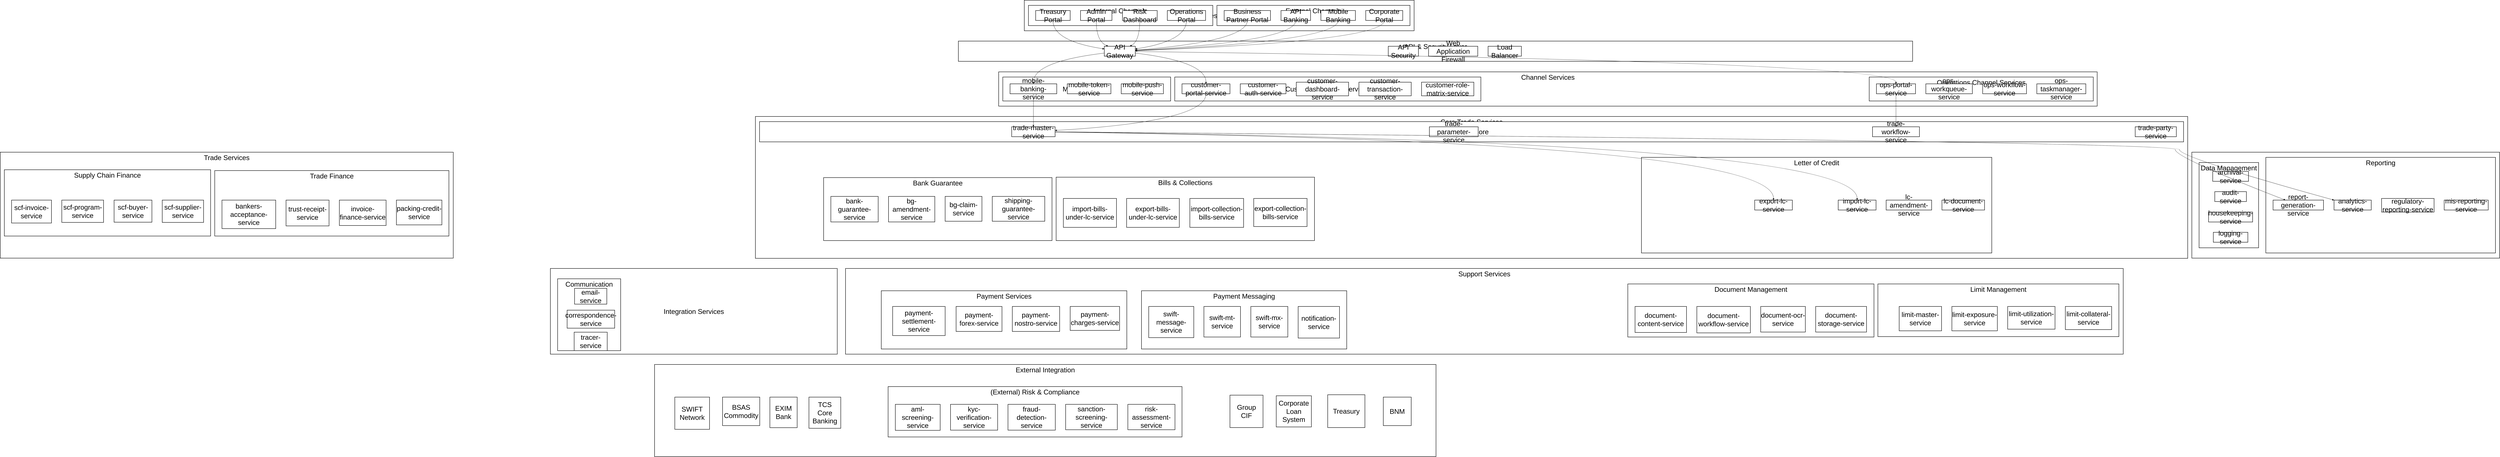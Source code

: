 <mxfile version="24.8.6">
  <diagram name="Page-1" id="Ch82rlO6a8tJsDAHAaDf">
    <mxGraphModel dx="3823" dy="2380" grid="0" gridSize="10" guides="1" tooltips="1" connect="1" arrows="1" fold="1" page="1" pageScale="1" pageWidth="1600" pageHeight="900" math="0" shadow="0">
      <root>
        <mxCell id="0" />
        <mxCell id="1" parent="0" />
        <mxCell id="qGz8__w2eA65XW-UulH--1" value="External Integration" style="whiteSpace=wrap;strokeWidth=2;verticalAlign=top;fontSize=33;" vertex="1" parent="1">
          <mxGeometry x="3186" y="1784" width="3781" height="446" as="geometry" />
        </mxCell>
        <mxCell id="qGz8__w2eA65XW-UulH--2" value="Data Services" style="whiteSpace=wrap;strokeWidth=2;fontSize=33;" vertex="1" parent="1">
          <mxGeometry x="10624" y="756" width="1489" height="513" as="geometry" />
        </mxCell>
        <mxCell id="qGz8__w2eA65XW-UulH--3" value="Data Management" style="whiteSpace=wrap;strokeWidth=2;verticalAlign=top;fontSize=33;" vertex="1" parent="1">
          <mxGeometry x="10659" y="806" width="288" height="413" as="geometry" />
        </mxCell>
        <mxCell id="qGz8__w2eA65XW-UulH--4" value="archival-service" style="whiteSpace=wrap;strokeWidth=2;fontSize=33;" vertex="1" parent="qGz8__w2eA65XW-UulH--3">
          <mxGeometry x="66" y="43" width="173" height="48" as="geometry" />
        </mxCell>
        <mxCell id="qGz8__w2eA65XW-UulH--5" value="audit-service" style="whiteSpace=wrap;strokeWidth=2;fontSize=33;" vertex="1" parent="qGz8__w2eA65XW-UulH--3">
          <mxGeometry x="76" y="141" width="153" height="48" as="geometry" />
        </mxCell>
        <mxCell id="qGz8__w2eA65XW-UulH--6" value="housekeeping-service" style="whiteSpace=wrap;strokeWidth=2;fontSize=33;" vertex="1" parent="qGz8__w2eA65XW-UulH--3">
          <mxGeometry x="46" y="240" width="213" height="48" as="geometry" />
        </mxCell>
        <mxCell id="qGz8__w2eA65XW-UulH--7" value="logging-service" style="whiteSpace=wrap;strokeWidth=2;fontSize=33;" vertex="1" parent="qGz8__w2eA65XW-UulH--3">
          <mxGeometry x="69" y="338" width="167" height="48" as="geometry" />
        </mxCell>
        <mxCell id="qGz8__w2eA65XW-UulH--8" value="Reporting" style="whiteSpace=wrap;strokeWidth=2;verticalAlign=top;fontSize=33;" vertex="1" parent="1">
          <mxGeometry x="10982" y="781" width="1111" height="463" as="geometry" />
        </mxCell>
        <mxCell id="qGz8__w2eA65XW-UulH--9" value="Integration Services" style="whiteSpace=wrap;strokeWidth=2;fontSize=33;" vertex="1" parent="1">
          <mxGeometry x="2682" y="1319" width="1388" height="415" as="geometry" />
        </mxCell>
        <mxCell id="qGz8__w2eA65XW-UulH--16" value="Support Services" style="whiteSpace=wrap;strokeWidth=2;verticalAlign=top;fontSize=33;" vertex="1" parent="1">
          <mxGeometry x="4110" y="1319" width="6182" height="415" as="geometry" />
        </mxCell>
        <mxCell id="qGz8__w2eA65XW-UulH--20" value="Trade Services" style="whiteSpace=wrap;strokeWidth=2;fontSize=33;verticalAlign=top;" vertex="1" parent="1">
          <mxGeometry x="20" y="756" width="2192" height="513" as="geometry" />
        </mxCell>
        <mxCell id="qGz8__w2eA65XW-UulH--23" value="Core Trade Services" style="whiteSpace=wrap;strokeWidth=2;verticalAlign=top;fontSize=33;" vertex="1" parent="1">
          <mxGeometry x="3674" y="583" width="6930" height="687" as="geometry" />
        </mxCell>
        <mxCell id="qGz8__w2eA65XW-UulH--26" value="Letter of Credit" style="whiteSpace=wrap;strokeWidth=2;verticalAlign=top;fontSize=33;" vertex="1" parent="1">
          <mxGeometry x="7961" y="781" width="1695" height="463" as="geometry" />
        </mxCell>
        <mxCell id="qGz8__w2eA65XW-UulH--27" value="Trade Core" style="whiteSpace=wrap;strokeWidth=2;fontSize=33;" vertex="1" parent="1">
          <mxGeometry x="3694" y="608" width="6890" height="98" as="geometry" />
        </mxCell>
        <mxCell id="qGz8__w2eA65XW-UulH--28" value="Channel Services" style="whiteSpace=wrap;strokeWidth=2;verticalAlign=top;fontSize=33;" vertex="1" parent="1">
          <mxGeometry x="4851" y="367" width="5315" height="166" as="geometry" />
        </mxCell>
        <mxCell id="qGz8__w2eA65XW-UulH--29" value="Mobile Services" style="whiteSpace=wrap;strokeWidth=2;fontSize=33;" vertex="1" parent="1">
          <mxGeometry x="4871" y="392" width="812" height="116" as="geometry" />
        </mxCell>
        <mxCell id="qGz8__w2eA65XW-UulH--30" value="Operations Channel Services" style="whiteSpace=wrap;strokeWidth=2;verticalAlign=top;fontSize=33;" vertex="1" parent="1">
          <mxGeometry x="9063" y="392" width="1084" height="116" as="geometry" />
        </mxCell>
        <mxCell id="qGz8__w2eA65XW-UulH--31" value="Customer Channel Services" style="whiteSpace=wrap;strokeWidth=2;fontSize=33;" vertex="1" parent="1">
          <mxGeometry x="5703" y="392" width="1481" height="116" as="geometry" />
        </mxCell>
        <mxCell id="qGz8__w2eA65XW-UulH--32" value="API &amp; Security Layer" style="whiteSpace=wrap;strokeWidth=2;verticalAlign=top;fontSize=33;" vertex="1" parent="1">
          <mxGeometry x="4656" y="218" width="4617" height="98" as="geometry" />
        </mxCell>
        <mxCell id="qGz8__w2eA65XW-UulH--33" value="Access Layer" style="whiteSpace=wrap;strokeWidth=2;fontSize=33;" vertex="1" parent="1">
          <mxGeometry x="4975" y="20" width="1886" height="148" as="geometry" />
        </mxCell>
        <mxCell id="qGz8__w2eA65XW-UulH--34" value="Internal Channels" style="whiteSpace=wrap;strokeWidth=2;verticalAlign=top;fontSize=33;" vertex="1" parent="1">
          <mxGeometry x="4995" y="45" width="892" height="98" as="geometry" />
        </mxCell>
        <mxCell id="qGz8__w2eA65XW-UulH--35" value="External Channels" style="whiteSpace=wrap;strokeWidth=2;verticalAlign=top;fontSize=33;" vertex="1" parent="1">
          <mxGeometry x="5907" y="45" width="934" height="98" as="geometry" />
        </mxCell>
        <mxCell id="qGz8__w2eA65XW-UulH--36" value="Corporate Portal" style="whiteSpace=wrap;strokeWidth=2;fontSize=33;" vertex="1" parent="1">
          <mxGeometry x="6627" y="70" width="179" height="48" as="geometry" />
        </mxCell>
        <mxCell id="qGz8__w2eA65XW-UulH--37" value="Mobile Banking" style="whiteSpace=wrap;strokeWidth=2;fontSize=33;" vertex="1" parent="1">
          <mxGeometry x="6410" y="70" width="167" height="48" as="geometry" />
        </mxCell>
        <mxCell id="qGz8__w2eA65XW-UulH--38" value="API Banking" style="whiteSpace=wrap;strokeWidth=2;fontSize=33;" vertex="1" parent="1">
          <mxGeometry x="6217" y="70" width="143" height="48" as="geometry" />
        </mxCell>
        <mxCell id="qGz8__w2eA65XW-UulH--39" value="Business Partner Portal" style="whiteSpace=wrap;strokeWidth=2;fontSize=33;" vertex="1" parent="1">
          <mxGeometry x="5942" y="70" width="224" height="48" as="geometry" />
        </mxCell>
        <mxCell id="qGz8__w2eA65XW-UulH--40" value="Operations Portal" style="whiteSpace=wrap;strokeWidth=2;fontSize=33;" vertex="1" parent="1">
          <mxGeometry x="5667" y="70" width="185" height="48" as="geometry" />
        </mxCell>
        <mxCell id="qGz8__w2eA65XW-UulH--41" value="Risk Dashboard" style="whiteSpace=wrap;strokeWidth=2;fontSize=33;" vertex="1" parent="1">
          <mxGeometry x="5450" y="70" width="168" height="48" as="geometry" />
        </mxCell>
        <mxCell id="qGz8__w2eA65XW-UulH--42" value="Admin Portal" style="whiteSpace=wrap;strokeWidth=2;fontSize=33;" vertex="1" parent="1">
          <mxGeometry x="5247" y="70" width="152" height="48" as="geometry" />
        </mxCell>
        <mxCell id="qGz8__w2eA65XW-UulH--43" value="Treasury Portal" style="whiteSpace=wrap;strokeWidth=2;fontSize=33;" vertex="1" parent="1">
          <mxGeometry x="5030" y="70" width="167" height="48" as="geometry" />
        </mxCell>
        <mxCell id="qGz8__w2eA65XW-UulH--44" value="API Gateway" style="whiteSpace=wrap;strokeWidth=2;fontSize=33;" vertex="1" parent="1">
          <mxGeometry x="5362" y="243" width="150" height="48" as="geometry" />
        </mxCell>
        <mxCell id="qGz8__w2eA65XW-UulH--45" value="API Security" style="whiteSpace=wrap;strokeWidth=2;fontSize=33;" vertex="1" parent="1">
          <mxGeometry x="6736" y="243" width="146" height="48" as="geometry" />
        </mxCell>
        <mxCell id="qGz8__w2eA65XW-UulH--46" value="Web Application Firewall" style="whiteSpace=wrap;strokeWidth=2;fontSize=33;" vertex="1" parent="1">
          <mxGeometry x="6931" y="243" width="238" height="48" as="geometry" />
        </mxCell>
        <mxCell id="qGz8__w2eA65XW-UulH--47" value="Load Balancer" style="whiteSpace=wrap;strokeWidth=2;fontSize=33;" vertex="1" parent="1">
          <mxGeometry x="7219" y="243" width="161" height="48" as="geometry" />
        </mxCell>
        <mxCell id="qGz8__w2eA65XW-UulH--48" value="customer-portal-service" style="whiteSpace=wrap;strokeWidth=2;fontSize=33;" vertex="1" parent="1">
          <mxGeometry x="5738" y="425" width="232" height="48" as="geometry" />
        </mxCell>
        <mxCell id="qGz8__w2eA65XW-UulH--49" value="customer-auth-service" style="whiteSpace=wrap;strokeWidth=2;fontSize=33;" vertex="1" parent="1">
          <mxGeometry x="6020" y="425" width="221" height="48" as="geometry" />
        </mxCell>
        <mxCell id="qGz8__w2eA65XW-UulH--50" value="customer-dashboard-service" style="whiteSpace=wrap;strokeWidth=2;fontSize=33;" vertex="1" parent="1">
          <mxGeometry x="6291" y="417" width="253" height="66" as="geometry" />
        </mxCell>
        <mxCell id="qGz8__w2eA65XW-UulH--51" value="customer-transaction-service" style="whiteSpace=wrap;strokeWidth=2;fontSize=33;" vertex="1" parent="1">
          <mxGeometry x="6594" y="417" width="253" height="66" as="geometry" />
        </mxCell>
        <mxCell id="qGz8__w2eA65XW-UulH--52" value="customer-role-matrix-service" style="whiteSpace=wrap;strokeWidth=2;fontSize=33;" vertex="1" parent="1">
          <mxGeometry x="6897" y="417" width="253" height="66" as="geometry" />
        </mxCell>
        <mxCell id="qGz8__w2eA65XW-UulH--53" value="ops-portal-service" style="whiteSpace=wrap;strokeWidth=2;fontSize=33;" vertex="1" parent="1">
          <mxGeometry x="9098" y="425" width="189" height="48" as="geometry" />
        </mxCell>
        <mxCell id="qGz8__w2eA65XW-UulH--54" value="ops-workqueue-service" style="whiteSpace=wrap;strokeWidth=2;fontSize=33;" vertex="1" parent="1">
          <mxGeometry x="9337" y="425" width="225" height="48" as="geometry" />
        </mxCell>
        <mxCell id="qGz8__w2eA65XW-UulH--55" value="ops-workflow-service" style="whiteSpace=wrap;strokeWidth=2;fontSize=33;" vertex="1" parent="1">
          <mxGeometry x="9612" y="425" width="212" height="48" as="geometry" />
        </mxCell>
        <mxCell id="qGz8__w2eA65XW-UulH--56" value="ops-taskmanager-service" style="whiteSpace=wrap;strokeWidth=2;fontSize=33;" vertex="1" parent="1">
          <mxGeometry x="9874" y="425" width="237" height="48" as="geometry" />
        </mxCell>
        <mxCell id="qGz8__w2eA65XW-UulH--57" value="mobile-banking-service" style="whiteSpace=wrap;strokeWidth=2;fontSize=33;" vertex="1" parent="1">
          <mxGeometry x="4906" y="425" width="226" height="48" as="geometry" />
        </mxCell>
        <mxCell id="qGz8__w2eA65XW-UulH--58" value="mobile-token-service" style="whiteSpace=wrap;strokeWidth=2;fontSize=33;" vertex="1" parent="1">
          <mxGeometry x="5183" y="425" width="211" height="48" as="geometry" />
        </mxCell>
        <mxCell id="qGz8__w2eA65XW-UulH--59" value="mobile-push-service" style="whiteSpace=wrap;strokeWidth=2;fontSize=33;" vertex="1" parent="1">
          <mxGeometry x="5444" y="425" width="204" height="48" as="geometry" />
        </mxCell>
        <mxCell id="qGz8__w2eA65XW-UulH--60" value="trade-master-service" style="whiteSpace=wrap;strokeWidth=2;fontSize=33;" vertex="1" parent="1">
          <mxGeometry x="4914" y="633" width="210" height="48" as="geometry" />
        </mxCell>
        <mxCell id="qGz8__w2eA65XW-UulH--61" value="trade-parameter-service" style="whiteSpace=wrap;strokeWidth=2;fontSize=33;" vertex="1" parent="1">
          <mxGeometry x="6935" y="633" width="236" height="48" as="geometry" />
        </mxCell>
        <mxCell id="qGz8__w2eA65XW-UulH--62" value="trade-workflow-service" style="whiteSpace=wrap;strokeWidth=2;fontSize=33;" vertex="1" parent="1">
          <mxGeometry x="9079" y="633" width="227" height="48" as="geometry" />
        </mxCell>
        <mxCell id="qGz8__w2eA65XW-UulH--63" value="trade-party-service" style="whiteSpace=wrap;strokeWidth=2;fontSize=33;" vertex="1" parent="1">
          <mxGeometry x="10350" y="633" width="199" height="48" as="geometry" />
        </mxCell>
        <mxCell id="qGz8__w2eA65XW-UulH--64" value="import-lc-service" style="whiteSpace=wrap;strokeWidth=2;fontSize=33;" vertex="1" parent="1">
          <mxGeometry x="8913" y="988" width="183" height="48" as="geometry" />
        </mxCell>
        <mxCell id="qGz8__w2eA65XW-UulH--65" value="export-lc-service" style="whiteSpace=wrap;strokeWidth=2;fontSize=33;" vertex="1" parent="1">
          <mxGeometry x="8509" y="988" width="182" height="48" as="geometry" />
        </mxCell>
        <mxCell id="qGz8__w2eA65XW-UulH--66" value="lc-amendment-service" style="whiteSpace=wrap;strokeWidth=2;fontSize=33;" vertex="1" parent="1">
          <mxGeometry x="9145" y="988" width="220" height="48" as="geometry" />
        </mxCell>
        <mxCell id="qGz8__w2eA65XW-UulH--67" value="lc-document-service" style="whiteSpace=wrap;strokeWidth=2;fontSize=33;" vertex="1" parent="1">
          <mxGeometry x="9415" y="988" width="206" height="48" as="geometry" />
        </mxCell>
        <mxCell id="qGz8__w2eA65XW-UulH--105" value="report-generation-service" style="whiteSpace=wrap;strokeWidth=2;fontSize=33;" vertex="1" parent="1">
          <mxGeometry x="11017" y="988" width="244" height="48" as="geometry" />
        </mxCell>
        <mxCell id="qGz8__w2eA65XW-UulH--106" value="analytics-service" style="whiteSpace=wrap;strokeWidth=2;fontSize=33;" vertex="1" parent="1">
          <mxGeometry x="11312" y="988" width="180" height="48" as="geometry" />
        </mxCell>
        <mxCell id="qGz8__w2eA65XW-UulH--107" value="regulatory-reporting-service" style="whiteSpace=wrap;strokeWidth=2;fontSize=33;" vertex="1" parent="1">
          <mxGeometry x="11542" y="980" width="254" height="66" as="geometry" />
        </mxCell>
        <mxCell id="qGz8__w2eA65XW-UulH--108" value="mis-reporting-service" style="whiteSpace=wrap;strokeWidth=2;fontSize=33;" vertex="1" parent="1">
          <mxGeometry x="11845" y="988" width="213" height="48" as="geometry" />
        </mxCell>
        <mxCell id="qGz8__w2eA65XW-UulH--109" value="SWIFT Network" style="whiteSpace=wrap;strokeWidth=2;fontSize=33;" vertex="1" parent="1">
          <mxGeometry x="3284" y="1942" width="168" height="156" as="geometry" />
        </mxCell>
        <mxCell id="qGz8__w2eA65XW-UulH--110" value="BSAS Commodity" style="whiteSpace=wrap;strokeWidth=2;fontSize=33;" vertex="1" parent="1">
          <mxGeometry x="3515" y="1942" width="180" height="138" as="geometry" />
        </mxCell>
        <mxCell id="qGz8__w2eA65XW-UulH--111" value="EXIM Bank" style="whiteSpace=wrap;strokeWidth=2;fontSize=33;" vertex="1" parent="1">
          <mxGeometry x="3744" y="1942" width="132" height="148" as="geometry" />
        </mxCell>
        <mxCell id="qGz8__w2eA65XW-UulH--112" value="TCS&#xa;Core Banking" style="whiteSpace=wrap;strokeWidth=2;fontSize=33;" vertex="1" parent="1">
          <mxGeometry x="3933" y="1942" width="154" height="151" as="geometry" />
        </mxCell>
        <mxCell id="qGz8__w2eA65XW-UulH--113" value="Group&#xa;CIF" style="whiteSpace=wrap;strokeWidth=2;fontSize=33;" vertex="1" parent="1">
          <mxGeometry x="5970" y="1932.5" width="160" height="157" as="geometry" />
        </mxCell>
        <mxCell id="qGz8__w2eA65XW-UulH--114" value="Treasury" style="whiteSpace=wrap;strokeWidth=2;fontSize=33;" vertex="1" parent="1">
          <mxGeometry x="6443" y="1930.5" width="180" height="159" as="geometry" />
        </mxCell>
        <mxCell id="qGz8__w2eA65XW-UulH--115" value="Corporate Loan&#xa;System" style="whiteSpace=wrap;strokeWidth=2;fontSize=33;" vertex="1" parent="1">
          <mxGeometry x="6194" y="1935.5" width="170" height="151" as="geometry" />
        </mxCell>
        <mxCell id="qGz8__w2eA65XW-UulH--116" value="BNM" style="whiteSpace=wrap;strokeWidth=2;fontSize=33;" vertex="1" parent="1">
          <mxGeometry x="6712" y="1942" width="135" height="138" as="geometry" />
        </mxCell>
        <mxCell id="qGz8__w2eA65XW-UulH--117" value="" style="curved=1;startArrow=none;endArrow=block;exitX=0.5;exitY=1.01;entryX=1;entryY=0.45;rounded=0;fontSize=33;" edge="1" parent="1" source="qGz8__w2eA65XW-UulH--36" target="qGz8__w2eA65XW-UulH--44">
          <mxGeometry relative="1" as="geometry">
            <Array as="points">
              <mxPoint x="6716" y="218" />
            </Array>
          </mxGeometry>
        </mxCell>
        <mxCell id="qGz8__w2eA65XW-UulH--118" value="" style="curved=1;startArrow=none;endArrow=block;exitX=0.5;exitY=1.01;entryX=1;entryY=0.44;rounded=0;fontSize=33;" edge="1" parent="1" source="qGz8__w2eA65XW-UulH--37" target="qGz8__w2eA65XW-UulH--44">
          <mxGeometry relative="1" as="geometry">
            <Array as="points">
              <mxPoint x="6493" y="218" />
            </Array>
          </mxGeometry>
        </mxCell>
        <mxCell id="qGz8__w2eA65XW-UulH--119" value="" style="curved=1;startArrow=none;endArrow=block;exitX=0.5;exitY=1.01;entryX=1;entryY=0.42;rounded=0;fontSize=33;" edge="1" parent="1" source="qGz8__w2eA65XW-UulH--38" target="qGz8__w2eA65XW-UulH--44">
          <mxGeometry relative="1" as="geometry">
            <Array as="points">
              <mxPoint x="6288" y="218" />
            </Array>
          </mxGeometry>
        </mxCell>
        <mxCell id="qGz8__w2eA65XW-UulH--120" value="" style="curved=1;startArrow=none;endArrow=block;exitX=0.5;exitY=1.01;entryX=1;entryY=0.39;rounded=0;fontSize=33;" edge="1" parent="1" source="qGz8__w2eA65XW-UulH--39" target="qGz8__w2eA65XW-UulH--44">
          <mxGeometry relative="1" as="geometry">
            <Array as="points">
              <mxPoint x="6054" y="218" />
            </Array>
          </mxGeometry>
        </mxCell>
        <mxCell id="qGz8__w2eA65XW-UulH--121" value="" style="curved=1;startArrow=none;endArrow=block;exitX=0.5;exitY=1.01;entryX=1;entryY=0.27;rounded=0;fontSize=33;" edge="1" parent="1" source="qGz8__w2eA65XW-UulH--40" target="qGz8__w2eA65XW-UulH--44">
          <mxGeometry relative="1" as="geometry">
            <Array as="points">
              <mxPoint x="5760" y="218" />
            </Array>
          </mxGeometry>
        </mxCell>
        <mxCell id="qGz8__w2eA65XW-UulH--122" value="" style="curved=1;startArrow=none;endArrow=block;exitX=0.5;exitY=1.01;entryX=0.82;entryY=0.01;rounded=0;fontSize=33;" edge="1" parent="1" source="qGz8__w2eA65XW-UulH--41" target="qGz8__w2eA65XW-UulH--44">
          <mxGeometry relative="1" as="geometry">
            <Array as="points">
              <mxPoint x="5533" y="218" />
            </Array>
          </mxGeometry>
        </mxCell>
        <mxCell id="qGz8__w2eA65XW-UulH--123" value="" style="curved=1;startArrow=none;endArrow=block;exitX=0.5;exitY=1.01;entryX=0.13;entryY=0.01;rounded=0;fontSize=33;" edge="1" parent="1" source="qGz8__w2eA65XW-UulH--42" target="qGz8__w2eA65XW-UulH--44">
          <mxGeometry relative="1" as="geometry">
            <Array as="points">
              <mxPoint x="5323" y="218" />
            </Array>
          </mxGeometry>
        </mxCell>
        <mxCell id="qGz8__w2eA65XW-UulH--124" value="" style="curved=1;startArrow=none;endArrow=block;exitX=0.5;exitY=1.01;entryX=0;entryY=0.27;rounded=0;fontSize=33;" edge="1" parent="1" source="qGz8__w2eA65XW-UulH--43" target="qGz8__w2eA65XW-UulH--44">
          <mxGeometry relative="1" as="geometry">
            <Array as="points">
              <mxPoint x="5114" y="218" />
            </Array>
          </mxGeometry>
        </mxCell>
        <mxCell id="qGz8__w2eA65XW-UulH--125" value="" style="curved=1;startArrow=none;endArrow=block;exitX=1;exitY=0.69;entryX=0.5;entryY=0.01;rounded=0;fontSize=33;" edge="1" parent="1" source="qGz8__w2eA65XW-UulH--44" target="qGz8__w2eA65XW-UulH--48">
          <mxGeometry relative="1" as="geometry">
            <Array as="points">
              <mxPoint x="5854" y="317" />
            </Array>
          </mxGeometry>
        </mxCell>
        <mxCell id="qGz8__w2eA65XW-UulH--126" value="" style="curved=1;startArrow=none;endArrow=block;exitX=1;exitY=0.53;entryX=0.5;entryY=0.01;rounded=0;fontSize=33;" edge="1" parent="1" source="qGz8__w2eA65XW-UulH--44" target="qGz8__w2eA65XW-UulH--53">
          <mxGeometry relative="1" as="geometry">
            <Array as="points">
              <mxPoint x="9192" y="317" />
            </Array>
          </mxGeometry>
        </mxCell>
        <mxCell id="qGz8__w2eA65XW-UulH--127" value="" style="curved=1;startArrow=none;endArrow=block;exitX=0;exitY=0.69;entryX=0.5;entryY=0.01;rounded=0;fontSize=33;" edge="1" parent="1" source="qGz8__w2eA65XW-UulH--44" target="qGz8__w2eA65XW-UulH--57">
          <mxGeometry relative="1" as="geometry">
            <Array as="points">
              <mxPoint x="5019" y="317" />
            </Array>
          </mxGeometry>
        </mxCell>
        <mxCell id="qGz8__w2eA65XW-UulH--128" value="" style="curved=1;startArrow=none;endArrow=block;exitX=0.5;exitY=1.02;entryX=1;entryY=0.37;rounded=0;fontSize=33;" edge="1" parent="1" source="qGz8__w2eA65XW-UulH--48" target="qGz8__w2eA65XW-UulH--60">
          <mxGeometry relative="1" as="geometry">
            <Array as="points">
              <mxPoint x="5854" y="608" />
            </Array>
          </mxGeometry>
        </mxCell>
        <mxCell id="qGz8__w2eA65XW-UulH--129" value="" style="curved=1;startArrow=none;endArrow=block;exitX=0.5;exitY=1.02;entryX=0.5;entryY=-0.01;rounded=0;fontSize=33;" edge="1" parent="1" source="qGz8__w2eA65XW-UulH--53" target="qGz8__w2eA65XW-UulH--62">
          <mxGeometry relative="1" as="geometry">
            <Array as="points" />
          </mxGeometry>
        </mxCell>
        <mxCell id="qGz8__w2eA65XW-UulH--130" value="" style="curved=1;startArrow=none;endArrow=block;exitX=0.5;exitY=1.02;entryX=0.5;entryY=-0.01;rounded=0;fontSize=33;" edge="1" parent="1" source="qGz8__w2eA65XW-UulH--57" target="qGz8__w2eA65XW-UulH--60">
          <mxGeometry relative="1" as="geometry">
            <Array as="points" />
          </mxGeometry>
        </mxCell>
        <mxCell id="qGz8__w2eA65XW-UulH--131" value="" style="curved=1;startArrow=none;endArrow=block;exitX=1;exitY=0.52;entryX=0.5;entryY=0.01;rounded=0;fontSize=33;" edge="1" parent="1" source="qGz8__w2eA65XW-UulH--60" target="qGz8__w2eA65XW-UulH--64">
          <mxGeometry relative="1" as="geometry">
            <Array as="points">
              <mxPoint x="9004" y="706" />
            </Array>
          </mxGeometry>
        </mxCell>
        <mxCell id="qGz8__w2eA65XW-UulH--132" value="" style="curved=1;startArrow=none;endArrow=block;exitX=1;exitY=0.53;entryX=0.5;entryY=0.01;rounded=0;fontSize=33;" edge="1" parent="1" source="qGz8__w2eA65XW-UulH--60" target="qGz8__w2eA65XW-UulH--65">
          <mxGeometry relative="1" as="geometry">
            <Array as="points">
              <mxPoint x="8600" y="706" />
            </Array>
          </mxGeometry>
        </mxCell>
        <mxCell id="qGz8__w2eA65XW-UulH--163" value="" style="curved=1;startArrow=none;endArrow=block;exitX=1;exitY=0.51;entryX=0.25;entryY=0.01;rounded=0;fontSize=33;" edge="1" parent="1" source="qGz8__w2eA65XW-UulH--60" target="qGz8__w2eA65XW-UulH--105">
          <mxGeometry relative="1" as="geometry">
            <Array as="points">
              <mxPoint x="10544" y="706" />
              <mxPoint x="10544" y="781" />
            </Array>
          </mxGeometry>
        </mxCell>
        <mxCell id="qGz8__w2eA65XW-UulH--164" value="" style="curved=1;startArrow=none;endArrow=block;exitX=1;exitY=0.51;entryX=0.01;entryY=0.01;rounded=0;fontSize=33;" edge="1" parent="1" source="qGz8__w2eA65XW-UulH--60" target="qGz8__w2eA65XW-UulH--106">
          <mxGeometry relative="1" as="geometry">
            <Array as="points">
              <mxPoint x="10564" y="706" />
              <mxPoint x="10564" y="781" />
            </Array>
          </mxGeometry>
        </mxCell>
        <mxCell id="qGz8__w2eA65XW-UulH--166" value="" style="group" vertex="1" connectable="0" parent="1">
          <mxGeometry x="40" y="841" width="998" height="321" as="geometry" />
        </mxCell>
        <mxCell id="qGz8__w2eA65XW-UulH--21" value="Supply Chain Finance" style="whiteSpace=wrap;strokeWidth=2;verticalAlign=top;fontSize=33;" vertex="1" parent="qGz8__w2eA65XW-UulH--166">
          <mxGeometry width="998" height="321" as="geometry" />
        </mxCell>
        <mxCell id="qGz8__w2eA65XW-UulH--80" value="scf-program-service" style="whiteSpace=wrap;strokeWidth=2;fontSize=33;" vertex="1" parent="qGz8__w2eA65XW-UulH--166">
          <mxGeometry x="278" y="147" width="202" height="108" as="geometry" />
        </mxCell>
        <mxCell id="qGz8__w2eA65XW-UulH--81" value="scf-invoice-service" style="whiteSpace=wrap;strokeWidth=2;fontSize=33;" vertex="1" parent="qGz8__w2eA65XW-UulH--166">
          <mxGeometry x="35" y="147" width="193" height="111" as="geometry" />
        </mxCell>
        <mxCell id="qGz8__w2eA65XW-UulH--82" value="scf-buyer-service" style="whiteSpace=wrap;strokeWidth=2;fontSize=33;" vertex="1" parent="qGz8__w2eA65XW-UulH--166">
          <mxGeometry x="531" y="147" width="183" height="107" as="geometry" />
        </mxCell>
        <mxCell id="qGz8__w2eA65XW-UulH--83" value="scf-supplier-service" style="whiteSpace=wrap;strokeWidth=2;fontSize=33;" vertex="1" parent="qGz8__w2eA65XW-UulH--166">
          <mxGeometry x="764" y="147" width="200" height="108" as="geometry" />
        </mxCell>
        <mxCell id="qGz8__w2eA65XW-UulH--167" value="" style="group" vertex="1" connectable="0" parent="1">
          <mxGeometry x="1058" y="845" width="1133" height="317" as="geometry" />
        </mxCell>
        <mxCell id="qGz8__w2eA65XW-UulH--22" value="Trade Finance" style="whiteSpace=wrap;strokeWidth=2;verticalAlign=top;fontSize=33;" vertex="1" parent="qGz8__w2eA65XW-UulH--167">
          <mxGeometry width="1133" height="317" as="geometry" />
        </mxCell>
        <mxCell id="qGz8__w2eA65XW-UulH--76" value="trust-receipt-service" style="whiteSpace=wrap;strokeWidth=2;fontSize=33;" vertex="1" parent="qGz8__w2eA65XW-UulH--167">
          <mxGeometry x="345" y="143" width="208" height="125" as="geometry" />
        </mxCell>
        <mxCell id="qGz8__w2eA65XW-UulH--77" value="bankers-acceptance-service" style="whiteSpace=wrap;strokeWidth=2;fontSize=33;" vertex="1" parent="qGz8__w2eA65XW-UulH--167">
          <mxGeometry x="35" y="143" width="260" height="138" as="geometry" />
        </mxCell>
        <mxCell id="qGz8__w2eA65XW-UulH--78" value="invoice-finance-service" style="whiteSpace=wrap;strokeWidth=2;fontSize=33;" vertex="1" parent="qGz8__w2eA65XW-UulH--167">
          <mxGeometry x="603" y="143" width="226" height="123" as="geometry" />
        </mxCell>
        <mxCell id="qGz8__w2eA65XW-UulH--79" value="packing-credit-service" style="whiteSpace=wrap;strokeWidth=2;fontSize=33;" vertex="1" parent="qGz8__w2eA65XW-UulH--167">
          <mxGeometry x="879" y="143" width="220" height="120" as="geometry" />
        </mxCell>
        <mxCell id="qGz8__w2eA65XW-UulH--168" value="" style="group" vertex="1" connectable="0" parent="1">
          <mxGeometry x="4316" y="1689" width="1422" height="513" as="geometry" />
        </mxCell>
        <mxCell id="qGz8__w2eA65XW-UulH--15" value="(External) Risk &amp; Compliance" style="whiteSpace=wrap;strokeWidth=2;verticalAlign=top;fontSize=33;" vertex="1" parent="qGz8__w2eA65XW-UulH--168">
          <mxGeometry y="202" width="1422" height="244" as="geometry" />
        </mxCell>
        <mxCell id="qGz8__w2eA65XW-UulH--96" value="aml-screening-service" style="whiteSpace=wrap;strokeWidth=2;fontSize=33;" vertex="1" parent="qGz8__w2eA65XW-UulH--168">
          <mxGeometry x="35" y="288" width="217" height="126" as="geometry" />
        </mxCell>
        <mxCell id="qGz8__w2eA65XW-UulH--97" value="kyc-verification-service" style="whiteSpace=wrap;strokeWidth=2;fontSize=33;" vertex="1" parent="qGz8__w2eA65XW-UulH--168">
          <mxGeometry x="302" y="288" width="228" height="125" as="geometry" />
        </mxCell>
        <mxCell id="qGz8__w2eA65XW-UulH--98" value="fraud-detection-service" style="whiteSpace=wrap;strokeWidth=2;fontSize=33;" vertex="1" parent="qGz8__w2eA65XW-UulH--168">
          <mxGeometry x="580" y="288" width="229" height="125" as="geometry" />
        </mxCell>
        <mxCell id="qGz8__w2eA65XW-UulH--99" value="sanction-screening-service" style="whiteSpace=wrap;strokeWidth=2;fontSize=33;" vertex="1" parent="qGz8__w2eA65XW-UulH--168">
          <mxGeometry x="859" y="288" width="250" height="123" as="geometry" />
        </mxCell>
        <mxCell id="qGz8__w2eA65XW-UulH--100" value="risk-assessment-service" style="whiteSpace=wrap;strokeWidth=2;fontSize=33;" vertex="1" parent="qGz8__w2eA65XW-UulH--168">
          <mxGeometry x="1160" y="288" width="228" height="123" as="geometry" />
        </mxCell>
        <mxCell id="qGz8__w2eA65XW-UulH--169" value="" style="group" vertex="1" connectable="0" parent="1">
          <mxGeometry x="5542" y="1427" width="993" height="282" as="geometry" />
        </mxCell>
        <mxCell id="qGz8__w2eA65XW-UulH--14" value="Payment Messaging" style="whiteSpace=wrap;strokeWidth=2;verticalAlign=top;fontSize=33;" vertex="1" parent="qGz8__w2eA65XW-UulH--169">
          <mxGeometry width="993" height="282" as="geometry" />
        </mxCell>
        <mxCell id="qGz8__w2eA65XW-UulH--101" value="swift-message-service" style="whiteSpace=wrap;strokeWidth=2;fontSize=33;" vertex="1" parent="qGz8__w2eA65XW-UulH--169">
          <mxGeometry x="35" y="76" width="218" height="151" as="geometry" />
        </mxCell>
        <mxCell id="qGz8__w2eA65XW-UulH--102" value="swift-mt-service" style="whiteSpace=wrap;strokeWidth=2;fontSize=33;" vertex="1" parent="qGz8__w2eA65XW-UulH--169">
          <mxGeometry x="302" y="76" width="177" height="148" as="geometry" />
        </mxCell>
        <mxCell id="qGz8__w2eA65XW-UulH--103" value="swift-mx-service" style="whiteSpace=wrap;strokeWidth=2;fontSize=33;" vertex="1" parent="qGz8__w2eA65XW-UulH--169">
          <mxGeometry x="529" y="76" width="179" height="148" as="geometry" />
        </mxCell>
        <mxCell id="qGz8__w2eA65XW-UulH--104" value="notification-service" style="whiteSpace=wrap;strokeWidth=2;fontSize=33;" vertex="1" parent="qGz8__w2eA65XW-UulH--169">
          <mxGeometry x="758" y="76" width="200" height="153" as="geometry" />
        </mxCell>
        <mxCell id="qGz8__w2eA65XW-UulH--170" value="" style="group" vertex="1" connectable="0" parent="1">
          <mxGeometry x="4283" y="1427" width="1188" height="282" as="geometry" />
        </mxCell>
        <mxCell id="qGz8__w2eA65XW-UulH--17" value="Payment Services" style="whiteSpace=wrap;strokeWidth=2;verticalAlign=top;fontSize=33;" vertex="1" parent="qGz8__w2eA65XW-UulH--170">
          <mxGeometry width="1188" height="282" as="geometry" />
        </mxCell>
        <mxCell id="qGz8__w2eA65XW-UulH--92" value="payment-settlement-service" style="whiteSpace=wrap;strokeWidth=2;fontSize=33;" vertex="1" parent="qGz8__w2eA65XW-UulH--170">
          <mxGeometry x="55" y="76" width="254" height="141" as="geometry" />
        </mxCell>
        <mxCell id="qGz8__w2eA65XW-UulH--93" value="payment-forex-service" style="whiteSpace=wrap;strokeWidth=2;fontSize=33;" vertex="1" parent="qGz8__w2eA65XW-UulH--170">
          <mxGeometry x="362" y="76" width="222" height="121" as="geometry" />
        </mxCell>
        <mxCell id="qGz8__w2eA65XW-UulH--94" value="payment-nostro-service" style="whiteSpace=wrap;strokeWidth=2;fontSize=33;" vertex="1" parent="qGz8__w2eA65XW-UulH--170">
          <mxGeometry x="634" y="76" width="229" height="121" as="geometry" />
        </mxCell>
        <mxCell id="qGz8__w2eA65XW-UulH--95" value="payment-charges-service" style="whiteSpace=wrap;strokeWidth=2;fontSize=33;" vertex="1" parent="qGz8__w2eA65XW-UulH--170">
          <mxGeometry x="914" y="76" width="239" height="116" as="geometry" />
        </mxCell>
        <mxCell id="qGz8__w2eA65XW-UulH--171" value="" style="group" vertex="1" connectable="0" parent="1">
          <mxGeometry x="2717" y="1369" width="305" height="348" as="geometry" />
        </mxCell>
        <mxCell id="qGz8__w2eA65XW-UulH--10" value="Communication" style="whiteSpace=wrap;strokeWidth=2;verticalAlign=top;fontSize=33;container=0;" vertex="1" parent="qGz8__w2eA65XW-UulH--171">
          <mxGeometry width="305" height="348" as="geometry" />
        </mxCell>
        <mxCell id="qGz8__w2eA65XW-UulH--11" value="email-service" style="whiteSpace=wrap;strokeWidth=2;fontSize=33;container=0;" vertex="1" parent="qGz8__w2eA65XW-UulH--171">
          <mxGeometry x="82" y="46.328" width="156" height="76.495" as="geometry" />
        </mxCell>
        <mxCell id="qGz8__w2eA65XW-UulH--12" value="correspondence-service" style="whiteSpace=wrap;strokeWidth=2;fontSize=33;container=0;" vertex="1" parent="qGz8__w2eA65XW-UulH--171">
          <mxGeometry x="46" y="151.913" width="230" height="87.269" as="geometry" />
        </mxCell>
        <mxCell id="qGz8__w2eA65XW-UulH--13" value="tracer-service" style="whiteSpace=wrap;strokeWidth=2;fontSize=33;container=0;" vertex="1" parent="qGz8__w2eA65XW-UulH--171">
          <mxGeometry x="80" y="258.576" width="160" height="89.424" as="geometry" />
        </mxCell>
        <mxCell id="qGz8__w2eA65XW-UulH--172" value="" style="group" vertex="1" connectable="0" parent="1">
          <mxGeometry x="4004" y="879" width="1105" height="305" as="geometry" />
        </mxCell>
        <mxCell id="qGz8__w2eA65XW-UulH--24" value="Bank Guarantee" style="whiteSpace=wrap;strokeWidth=2;verticalAlign=top;fontSize=33;" vertex="1" parent="qGz8__w2eA65XW-UulH--172">
          <mxGeometry width="1105" height="305" as="geometry" />
        </mxCell>
        <mxCell id="qGz8__w2eA65XW-UulH--72" value="bank-guarantee-service" style="whiteSpace=wrap;strokeWidth=2;fontSize=33;" vertex="1" parent="qGz8__w2eA65XW-UulH--172">
          <mxGeometry x="35" y="91.082" width="229" height="123.671" as="geometry" />
        </mxCell>
        <mxCell id="qGz8__w2eA65XW-UulH--73" value="bg-amendment-service" style="whiteSpace=wrap;strokeWidth=2;fontSize=33;" vertex="1" parent="qGz8__w2eA65XW-UulH--172">
          <mxGeometry x="314" y="91.082" width="224" height="123.671" as="geometry" />
        </mxCell>
        <mxCell id="qGz8__w2eA65XW-UulH--74" value="bg-claim-service" style="whiteSpace=wrap;strokeWidth=2;fontSize=33;" vertex="1" parent="qGz8__w2eA65XW-UulH--172">
          <mxGeometry x="588" y="91.082" width="178" height="120.329" as="geometry" />
        </mxCell>
        <mxCell id="qGz8__w2eA65XW-UulH--75" value="shipping-guarantee-service" style="whiteSpace=wrap;strokeWidth=2;fontSize=33;" vertex="1" parent="qGz8__w2eA65XW-UulH--172">
          <mxGeometry x="816" y="91.082" width="254" height="120.329" as="geometry" />
        </mxCell>
        <mxCell id="qGz8__w2eA65XW-UulH--173" value="" style="group" vertex="1" connectable="0" parent="1">
          <mxGeometry x="5129" y="877" width="1250" height="307" as="geometry" />
        </mxCell>
        <mxCell id="qGz8__w2eA65XW-UulH--25" value="Bills &amp; Collections" style="whiteSpace=wrap;strokeWidth=2;verticalAlign=top;fontSize=33;" vertex="1" parent="qGz8__w2eA65XW-UulH--173">
          <mxGeometry width="1250" height="307" as="geometry" />
        </mxCell>
        <mxCell id="qGz8__w2eA65XW-UulH--68" value="import-bills-under-lc-service" style="whiteSpace=wrap;strokeWidth=2;fontSize=33;" vertex="1" parent="qGz8__w2eA65XW-UulH--173">
          <mxGeometry x="35" y="103" width="257" height="140" as="geometry" />
        </mxCell>
        <mxCell id="qGz8__w2eA65XW-UulH--69" value="export-bills-under-lc-service" style="whiteSpace=wrap;strokeWidth=2;fontSize=33;" vertex="1" parent="qGz8__w2eA65XW-UulH--173">
          <mxGeometry x="341" y="103" width="255" height="140" as="geometry" />
        </mxCell>
        <mxCell id="qGz8__w2eA65XW-UulH--70" value="import-collection-bills-service" style="whiteSpace=wrap;strokeWidth=2;fontSize=33;" vertex="1" parent="qGz8__w2eA65XW-UulH--173">
          <mxGeometry x="647" y="103" width="260" height="140" as="geometry" />
        </mxCell>
        <mxCell id="qGz8__w2eA65XW-UulH--71" value="export-collection-bills-service" style="whiteSpace=wrap;strokeWidth=2;fontSize=33;" vertex="1" parent="qGz8__w2eA65XW-UulH--173">
          <mxGeometry x="956" y="103" width="258" height="136" as="geometry" />
        </mxCell>
        <mxCell id="qGz8__w2eA65XW-UulH--174" value="" style="group" vertex="1" connectable="0" parent="1">
          <mxGeometry x="9105" y="1394" width="1166" height="255" as="geometry" />
        </mxCell>
        <mxCell id="qGz8__w2eA65XW-UulH--19" value="Limit Management" style="whiteSpace=wrap;strokeWidth=2;verticalAlign=top;fontSize=33;" vertex="1" parent="qGz8__w2eA65XW-UulH--174">
          <mxGeometry width="1166" height="255" as="geometry" />
        </mxCell>
        <mxCell id="qGz8__w2eA65XW-UulH--84" value="limit-master-service" style="whiteSpace=wrap;strokeWidth=2;fontSize=33;" vertex="1" parent="qGz8__w2eA65XW-UulH--174">
          <mxGeometry x="103" y="109" width="205" height="118" as="geometry" />
        </mxCell>
        <mxCell id="qGz8__w2eA65XW-UulH--85" value="limit-exposure-service" style="whiteSpace=wrap;strokeWidth=2;fontSize=33;" vertex="1" parent="qGz8__w2eA65XW-UulH--174">
          <mxGeometry x="358" y="109" width="220" height="118" as="geometry" />
        </mxCell>
        <mxCell id="qGz8__w2eA65XW-UulH--86" value="limit-utilization-service" style="whiteSpace=wrap;strokeWidth=2;fontSize=33;" vertex="1" parent="qGz8__w2eA65XW-UulH--174">
          <mxGeometry x="628" y="109" width="229" height="110" as="geometry" />
        </mxCell>
        <mxCell id="qGz8__w2eA65XW-UulH--87" value="limit-collateral-service" style="whiteSpace=wrap;strokeWidth=2;fontSize=33;" vertex="1" parent="qGz8__w2eA65XW-UulH--174">
          <mxGeometry x="907" y="109" width="224" height="112" as="geometry" />
        </mxCell>
        <mxCell id="qGz8__w2eA65XW-UulH--175" value="" style="group" vertex="1" connectable="0" parent="1">
          <mxGeometry x="7895" y="1394" width="1191" height="257" as="geometry" />
        </mxCell>
        <mxCell id="qGz8__w2eA65XW-UulH--18" value="Document Management" style="whiteSpace=wrap;strokeWidth=2;verticalAlign=top;fontSize=33;" vertex="1" parent="qGz8__w2eA65XW-UulH--175">
          <mxGeometry width="1191" height="257" as="geometry" />
        </mxCell>
        <mxCell id="qGz8__w2eA65XW-UulH--88" value="document-content-service" style="whiteSpace=wrap;strokeWidth=2;fontSize=33;" vertex="1" parent="qGz8__w2eA65XW-UulH--175">
          <mxGeometry x="35" y="109" width="249" height="126" as="geometry" />
        </mxCell>
        <mxCell id="qGz8__w2eA65XW-UulH--89" value="document-workflow-service" style="whiteSpace=wrap;strokeWidth=2;fontSize=33;" vertex="1" parent="qGz8__w2eA65XW-UulH--175">
          <mxGeometry x="334" y="109" width="259" height="128" as="geometry" />
        </mxCell>
        <mxCell id="qGz8__w2eA65XW-UulH--90" value="document-ocr-service" style="whiteSpace=wrap;strokeWidth=2;fontSize=33;" vertex="1" parent="qGz8__w2eA65XW-UulH--175">
          <mxGeometry x="643" y="109" width="216" height="124" as="geometry" />
        </mxCell>
        <mxCell id="qGz8__w2eA65XW-UulH--91" value="document-storage-service" style="whiteSpace=wrap;strokeWidth=2;fontSize=33;" vertex="1" parent="qGz8__w2eA65XW-UulH--175">
          <mxGeometry x="909" y="109" width="246" height="124" as="geometry" />
        </mxCell>
      </root>
    </mxGraphModel>
  </diagram>
</mxfile>
